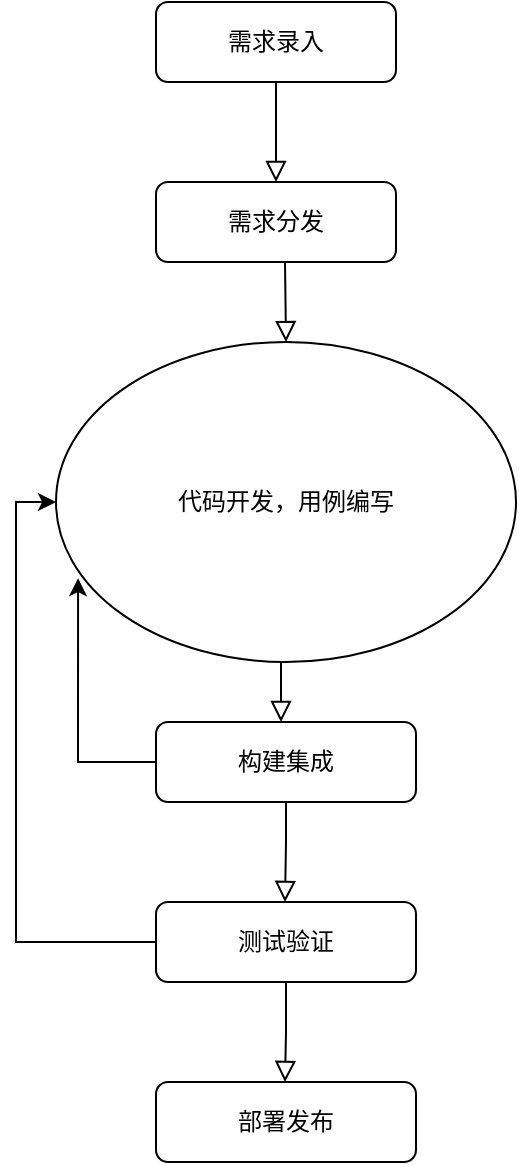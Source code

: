 <mxfile version="16.0.0" type="github">
  <diagram id="C5RBs43oDa-KdzZeNtuy" name="Page-1">
    <mxGraphModel dx="1426" dy="737" grid="1" gridSize="10" guides="1" tooltips="1" connect="1" arrows="1" fold="1" page="1" pageScale="1" pageWidth="827" pageHeight="1169" math="0" shadow="0">
      <root>
        <mxCell id="WIyWlLk6GJQsqaUBKTNV-0" />
        <mxCell id="WIyWlLk6GJQsqaUBKTNV-1" parent="WIyWlLk6GJQsqaUBKTNV-0" />
        <mxCell id="WIyWlLk6GJQsqaUBKTNV-2" value="" style="rounded=0;html=1;jettySize=auto;orthogonalLoop=1;fontSize=11;endArrow=block;endFill=0;endSize=8;strokeWidth=1;shadow=0;labelBackgroundColor=none;edgeStyle=orthogonalEdgeStyle;" parent="WIyWlLk6GJQsqaUBKTNV-1" source="WIyWlLk6GJQsqaUBKTNV-3" edge="1">
          <mxGeometry relative="1" as="geometry">
            <mxPoint x="220" y="170" as="targetPoint" />
          </mxGeometry>
        </mxCell>
        <mxCell id="WIyWlLk6GJQsqaUBKTNV-3" value="需求录入" style="rounded=1;whiteSpace=wrap;html=1;fontSize=12;glass=0;strokeWidth=1;shadow=0;" parent="WIyWlLk6GJQsqaUBKTNV-1" vertex="1">
          <mxGeometry x="160" y="80" width="120" height="40" as="geometry" />
        </mxCell>
        <mxCell id="rGUlw0iWwChyYtItrJ1V-0" value="需求分发" style="rounded=1;whiteSpace=wrap;html=1;" vertex="1" parent="WIyWlLk6GJQsqaUBKTNV-1">
          <mxGeometry x="160" y="170" width="120" height="40" as="geometry" />
        </mxCell>
        <mxCell id="rGUlw0iWwChyYtItrJ1V-10" style="edgeStyle=orthogonalEdgeStyle;rounded=0;orthogonalLoop=1;jettySize=auto;html=1;entryX=0.048;entryY=0.738;entryDx=0;entryDy=0;exitX=0;exitY=0.5;exitDx=0;exitDy=0;entryPerimeter=0;" edge="1" parent="WIyWlLk6GJQsqaUBKTNV-1" source="rGUlw0iWwChyYtItrJ1V-2" target="rGUlw0iWwChyYtItrJ1V-1">
          <mxGeometry relative="1" as="geometry" />
        </mxCell>
        <mxCell id="rGUlw0iWwChyYtItrJ1V-2" value="构建集成" style="rounded=1;whiteSpace=wrap;html=1;" vertex="1" parent="WIyWlLk6GJQsqaUBKTNV-1">
          <mxGeometry x="160" y="440" width="130" height="40" as="geometry" />
        </mxCell>
        <mxCell id="rGUlw0iWwChyYtItrJ1V-11" style="edgeStyle=orthogonalEdgeStyle;rounded=0;orthogonalLoop=1;jettySize=auto;html=1;entryX=0;entryY=0.5;entryDx=0;entryDy=0;exitX=0;exitY=0.5;exitDx=0;exitDy=0;" edge="1" parent="WIyWlLk6GJQsqaUBKTNV-1" source="rGUlw0iWwChyYtItrJ1V-3" target="rGUlw0iWwChyYtItrJ1V-1">
          <mxGeometry relative="1" as="geometry" />
        </mxCell>
        <mxCell id="rGUlw0iWwChyYtItrJ1V-3" value="测试验证" style="rounded=1;whiteSpace=wrap;html=1;" vertex="1" parent="WIyWlLk6GJQsqaUBKTNV-1">
          <mxGeometry x="160" y="530" width="130" height="40" as="geometry" />
        </mxCell>
        <mxCell id="rGUlw0iWwChyYtItrJ1V-4" value="部署发布" style="rounded=1;whiteSpace=wrap;html=1;" vertex="1" parent="WIyWlLk6GJQsqaUBKTNV-1">
          <mxGeometry x="160" y="620" width="130" height="40" as="geometry" />
        </mxCell>
        <mxCell id="rGUlw0iWwChyYtItrJ1V-5" value="" style="rounded=0;html=1;jettySize=auto;orthogonalLoop=1;fontSize=11;endArrow=block;endFill=0;endSize=8;strokeWidth=1;shadow=0;labelBackgroundColor=none;edgeStyle=orthogonalEdgeStyle;" edge="1" parent="WIyWlLk6GJQsqaUBKTNV-1">
          <mxGeometry relative="1" as="geometry">
            <mxPoint x="224.5" y="210" as="sourcePoint" />
            <mxPoint x="225" y="250" as="targetPoint" />
            <Array as="points">
              <mxPoint x="225" y="210" />
              <mxPoint x="225" y="210" />
            </Array>
          </mxGeometry>
        </mxCell>
        <mxCell id="rGUlw0iWwChyYtItrJ1V-6" value="" style="rounded=0;html=1;jettySize=auto;orthogonalLoop=1;fontSize=11;endArrow=block;endFill=0;endSize=8;strokeWidth=1;shadow=0;labelBackgroundColor=none;edgeStyle=orthogonalEdgeStyle;startArrow=none;" edge="1" parent="WIyWlLk6GJQsqaUBKTNV-1" source="rGUlw0iWwChyYtItrJ1V-1">
          <mxGeometry relative="1" as="geometry">
            <mxPoint x="222" y="400" as="sourcePoint" />
            <mxPoint x="222.5" y="440" as="targetPoint" />
            <Array as="points">
              <mxPoint x="223" y="410" />
              <mxPoint x="223" y="410" />
            </Array>
          </mxGeometry>
        </mxCell>
        <mxCell id="rGUlw0iWwChyYtItrJ1V-1" value="代码开发，用例编写" style="ellipse;whiteSpace=wrap;html=1;" vertex="1" parent="WIyWlLk6GJQsqaUBKTNV-1">
          <mxGeometry x="110" y="250" width="230" height="160" as="geometry" />
        </mxCell>
        <mxCell id="rGUlw0iWwChyYtItrJ1V-8" value="" style="rounded=0;html=1;jettySize=auto;orthogonalLoop=1;fontSize=11;endArrow=block;endFill=0;endSize=8;strokeWidth=1;shadow=0;labelBackgroundColor=none;edgeStyle=orthogonalEdgeStyle;startArrow=none;exitX=0.5;exitY=1;exitDx=0;exitDy=0;" edge="1" parent="WIyWlLk6GJQsqaUBKTNV-1" source="rGUlw0iWwChyYtItrJ1V-2">
          <mxGeometry relative="1" as="geometry">
            <mxPoint x="224.5" y="499.981" as="sourcePoint" />
            <mxPoint x="224.5" y="530" as="targetPoint" />
            <Array as="points">
              <mxPoint x="225" y="500" />
            </Array>
          </mxGeometry>
        </mxCell>
        <mxCell id="rGUlw0iWwChyYtItrJ1V-9" value="" style="rounded=0;html=1;jettySize=auto;orthogonalLoop=1;fontSize=11;endArrow=block;endFill=0;endSize=8;strokeWidth=1;shadow=0;labelBackgroundColor=none;edgeStyle=orthogonalEdgeStyle;startArrow=none;exitX=0.5;exitY=1;exitDx=0;exitDy=0;" edge="1" parent="WIyWlLk6GJQsqaUBKTNV-1">
          <mxGeometry relative="1" as="geometry">
            <mxPoint x="225" y="570" as="sourcePoint" />
            <mxPoint x="224.5" y="620" as="targetPoint" />
            <Array as="points">
              <mxPoint x="225" y="595" />
            </Array>
          </mxGeometry>
        </mxCell>
      </root>
    </mxGraphModel>
  </diagram>
</mxfile>
